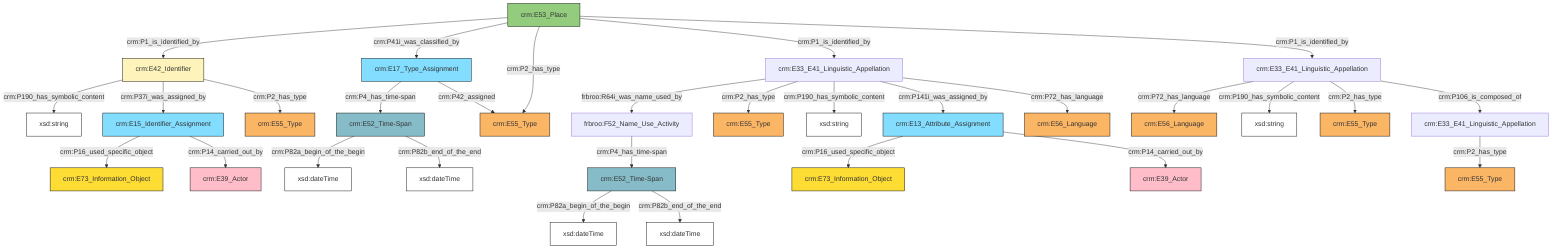 flowchart TD
classDef Literal fill:#ffffff,stroke:#000000,color:;
classDef Literal_URI fill:#ffffff,stroke:#000000,color:;
classDef crm_E1_CRM_Entity fill:#ffffff,stroke:#000000,color:;
classDef crm_E1_CRM_Entity_URI fill:#ffffff,stroke:#000000,color:;
classDef crm_E2_Temporal_Entity fill:#82ddff,stroke:#000000,color:;
classDef crm_E2_Temporal_Entity_URI fill:#d2effa,stroke:#000000,color:;
classDef crm_E55_Type fill:#fab565,stroke:#000000,color:;
classDef crm_E55_Type_URI fill:#fde7ce,stroke:#000000,color:;
classDef crm_E52_Time-Span fill:#86bcc8,stroke:#000000,color:;
classDef crm_E52_Time-Span_URI fill:#dcebef,stroke:#000000,color:;
classDef crm_E41_Appellation fill:#fef3ba,stroke:#000000,color:;
classDef crm_E41_Appellation_URI fill:#fffae6,stroke:#000000,color:;
classDef crm_E53_Place fill:#94cc7d,stroke:#000000,color:;
classDef crm_E53_Place_URI fill:#e1f1da,stroke:#000000,color:;
classDef crm_E77_Persistent_Item fill:#ffffff,stroke:#000000,color:;
classDef crm_E77_Persistent_Item_URI fill:#ffffff,stroke:#000000,color:;
classDef crm_E28_Conceptual_Object fill:#fddc34,stroke:#000000,color:;
classDef crm_E28_Conceptual_Object_URI fill:#fef6cd,stroke:#000000,color:;
classDef crm_E18_Physical_Thing fill:#c78e66,stroke:#000000,color:;
classDef crm_E18_Physical_Thing_URI fill:#e3c8b5,stroke:#000000,color:;
classDef crm_E39_Actor fill:#ffbdca,stroke:#000000,color:;
classDef crm_E39_Actor_URI fill:#ffe6eb,stroke:#000000,color:;
classDef crm_E54_Dimension fill:#b8b8b8,stroke:#000000,color:;
classDef crm_E54_Dimension_URI fill:#f2f2f2,stroke:#000000,color:;
classDef crm_E92_Spacetime_Volume fill:#cc80ff,stroke:#000000,color:;
classDef crm_E92_Spacetime_Volume_URI fill:#ebccff,stroke:#000000,color:;
classDef crm_E59_Primitive_Value fill:#f0f0f0,stroke:#000000,color:;
classDef crm_E59_Primitive_Value_URI fill:#f2f2f2,stroke:#000000,color:;
classDef crm_PC0_Typed_CRM_Property fill:#ffffff,stroke:#000000,color:;
classDef crm_PC0_Typed_CRM_Property_URI fill:#ffffff,stroke:#000000,color:;
classDef Multi fill:#cccccc,stroke:#000000,color:;
classDef Multi_URI fill:#cccccc,stroke:#000000,color:;
8["crm:E15_Identifier_Assignment"]:::crm_E2_Temporal_Entity -->|crm:P16_used_specific_object| 9["crm:E73_Information_Object"]:::crm_E28_Conceptual_Object
2["crm:E33_E41_Linguistic_Appellation"]:::Default -->|crm:P72_has_language| 10["crm:E56_Language"]:::crm_E55_Type
12["crm:E33_E41_Linguistic_Appellation"]:::Default -->|frbroo:R64i_was_name_used_by| 13["frbroo:F52_Name_Use_Activity"]:::Default
16["crm:E42_Identifier"]:::crm_E41_Appellation -->|crm:P190_has_symbolic_content| 17["xsd:string"]:::Literal
2["crm:E33_E41_Linguistic_Appellation"]:::Default -->|crm:P190_has_symbolic_content| 18["xsd:string"]:::Literal
12["crm:E33_E41_Linguistic_Appellation"]:::Default -->|crm:P2_has_type| 6["crm:E55_Type"]:::crm_E55_Type
14["crm:E52_Time-Span"]:::crm_E52_Time-Span -->|crm:P82a_begin_of_the_begin| 22["xsd:dateTime"]:::Literal
26["crm:E17_Type_Assignment"]:::crm_E2_Temporal_Entity -->|crm:P4_has_time-span| 14["crm:E52_Time-Span"]:::crm_E52_Time-Span
24["crm:E53_Place"]:::crm_E53_Place -->|crm:P1_is_identified_by| 16["crm:E42_Identifier"]:::crm_E41_Appellation
24["crm:E53_Place"]:::crm_E53_Place -->|crm:P41i_was_classified_by| 26["crm:E17_Type_Assignment"]:::crm_E2_Temporal_Entity
29["crm:E33_E41_Linguistic_Appellation"]:::Default -->|crm:P2_has_type| 30["crm:E55_Type"]:::crm_E55_Type
24["crm:E53_Place"]:::crm_E53_Place -->|crm:P2_has_type| 31["crm:E55_Type"]:::crm_E55_Type
26["crm:E17_Type_Assignment"]:::crm_E2_Temporal_Entity -->|crm:P42_assigned| 31["crm:E55_Type"]:::crm_E55_Type
14["crm:E52_Time-Span"]:::crm_E52_Time-Span -->|crm:P82b_end_of_the_end| 38["xsd:dateTime"]:::Literal
24["crm:E53_Place"]:::crm_E53_Place -->|crm:P1_is_identified_by| 12["crm:E33_E41_Linguistic_Appellation"]:::Default
2["crm:E33_E41_Linguistic_Appellation"]:::Default -->|crm:P2_has_type| 27["crm:E55_Type"]:::crm_E55_Type
16["crm:E42_Identifier"]:::crm_E41_Appellation -->|crm:P37i_was_assigned_by| 8["crm:E15_Identifier_Assignment"]:::crm_E2_Temporal_Entity
12["crm:E33_E41_Linguistic_Appellation"]:::Default -->|crm:P190_has_symbolic_content| 41["xsd:string"]:::Literal
42["crm:E52_Time-Span"]:::crm_E52_Time-Span -->|crm:P82a_begin_of_the_begin| 43["xsd:dateTime"]:::Literal
2["crm:E33_E41_Linguistic_Appellation"]:::Default -->|crm:P106_is_composed_of| 29["crm:E33_E41_Linguistic_Appellation"]:::Default
0["crm:E13_Attribute_Assignment"]:::crm_E2_Temporal_Entity -->|crm:P16_used_specific_object| 34["crm:E73_Information_Object"]:::crm_E28_Conceptual_Object
42["crm:E52_Time-Span"]:::crm_E52_Time-Span -->|crm:P82b_end_of_the_end| 49["xsd:dateTime"]:::Literal
24["crm:E53_Place"]:::crm_E53_Place -->|crm:P1_is_identified_by| 2["crm:E33_E41_Linguistic_Appellation"]:::Default
13["frbroo:F52_Name_Use_Activity"]:::Default -->|crm:P4_has_time-span| 42["crm:E52_Time-Span"]:::crm_E52_Time-Span
8["crm:E15_Identifier_Assignment"]:::crm_E2_Temporal_Entity -->|crm:P14_carried_out_by| 32["crm:E39_Actor"]:::crm_E39_Actor
16["crm:E42_Identifier"]:::crm_E41_Appellation -->|crm:P2_has_type| 36["crm:E55_Type"]:::crm_E55_Type
12["crm:E33_E41_Linguistic_Appellation"]:::Default -->|crm:P141i_was_assigned_by| 0["crm:E13_Attribute_Assignment"]:::crm_E2_Temporal_Entity
12["crm:E33_E41_Linguistic_Appellation"]:::Default -->|crm:P72_has_language| 4["crm:E56_Language"]:::crm_E55_Type
0["crm:E13_Attribute_Assignment"]:::crm_E2_Temporal_Entity -->|crm:P14_carried_out_by| 19["crm:E39_Actor"]:::crm_E39_Actor